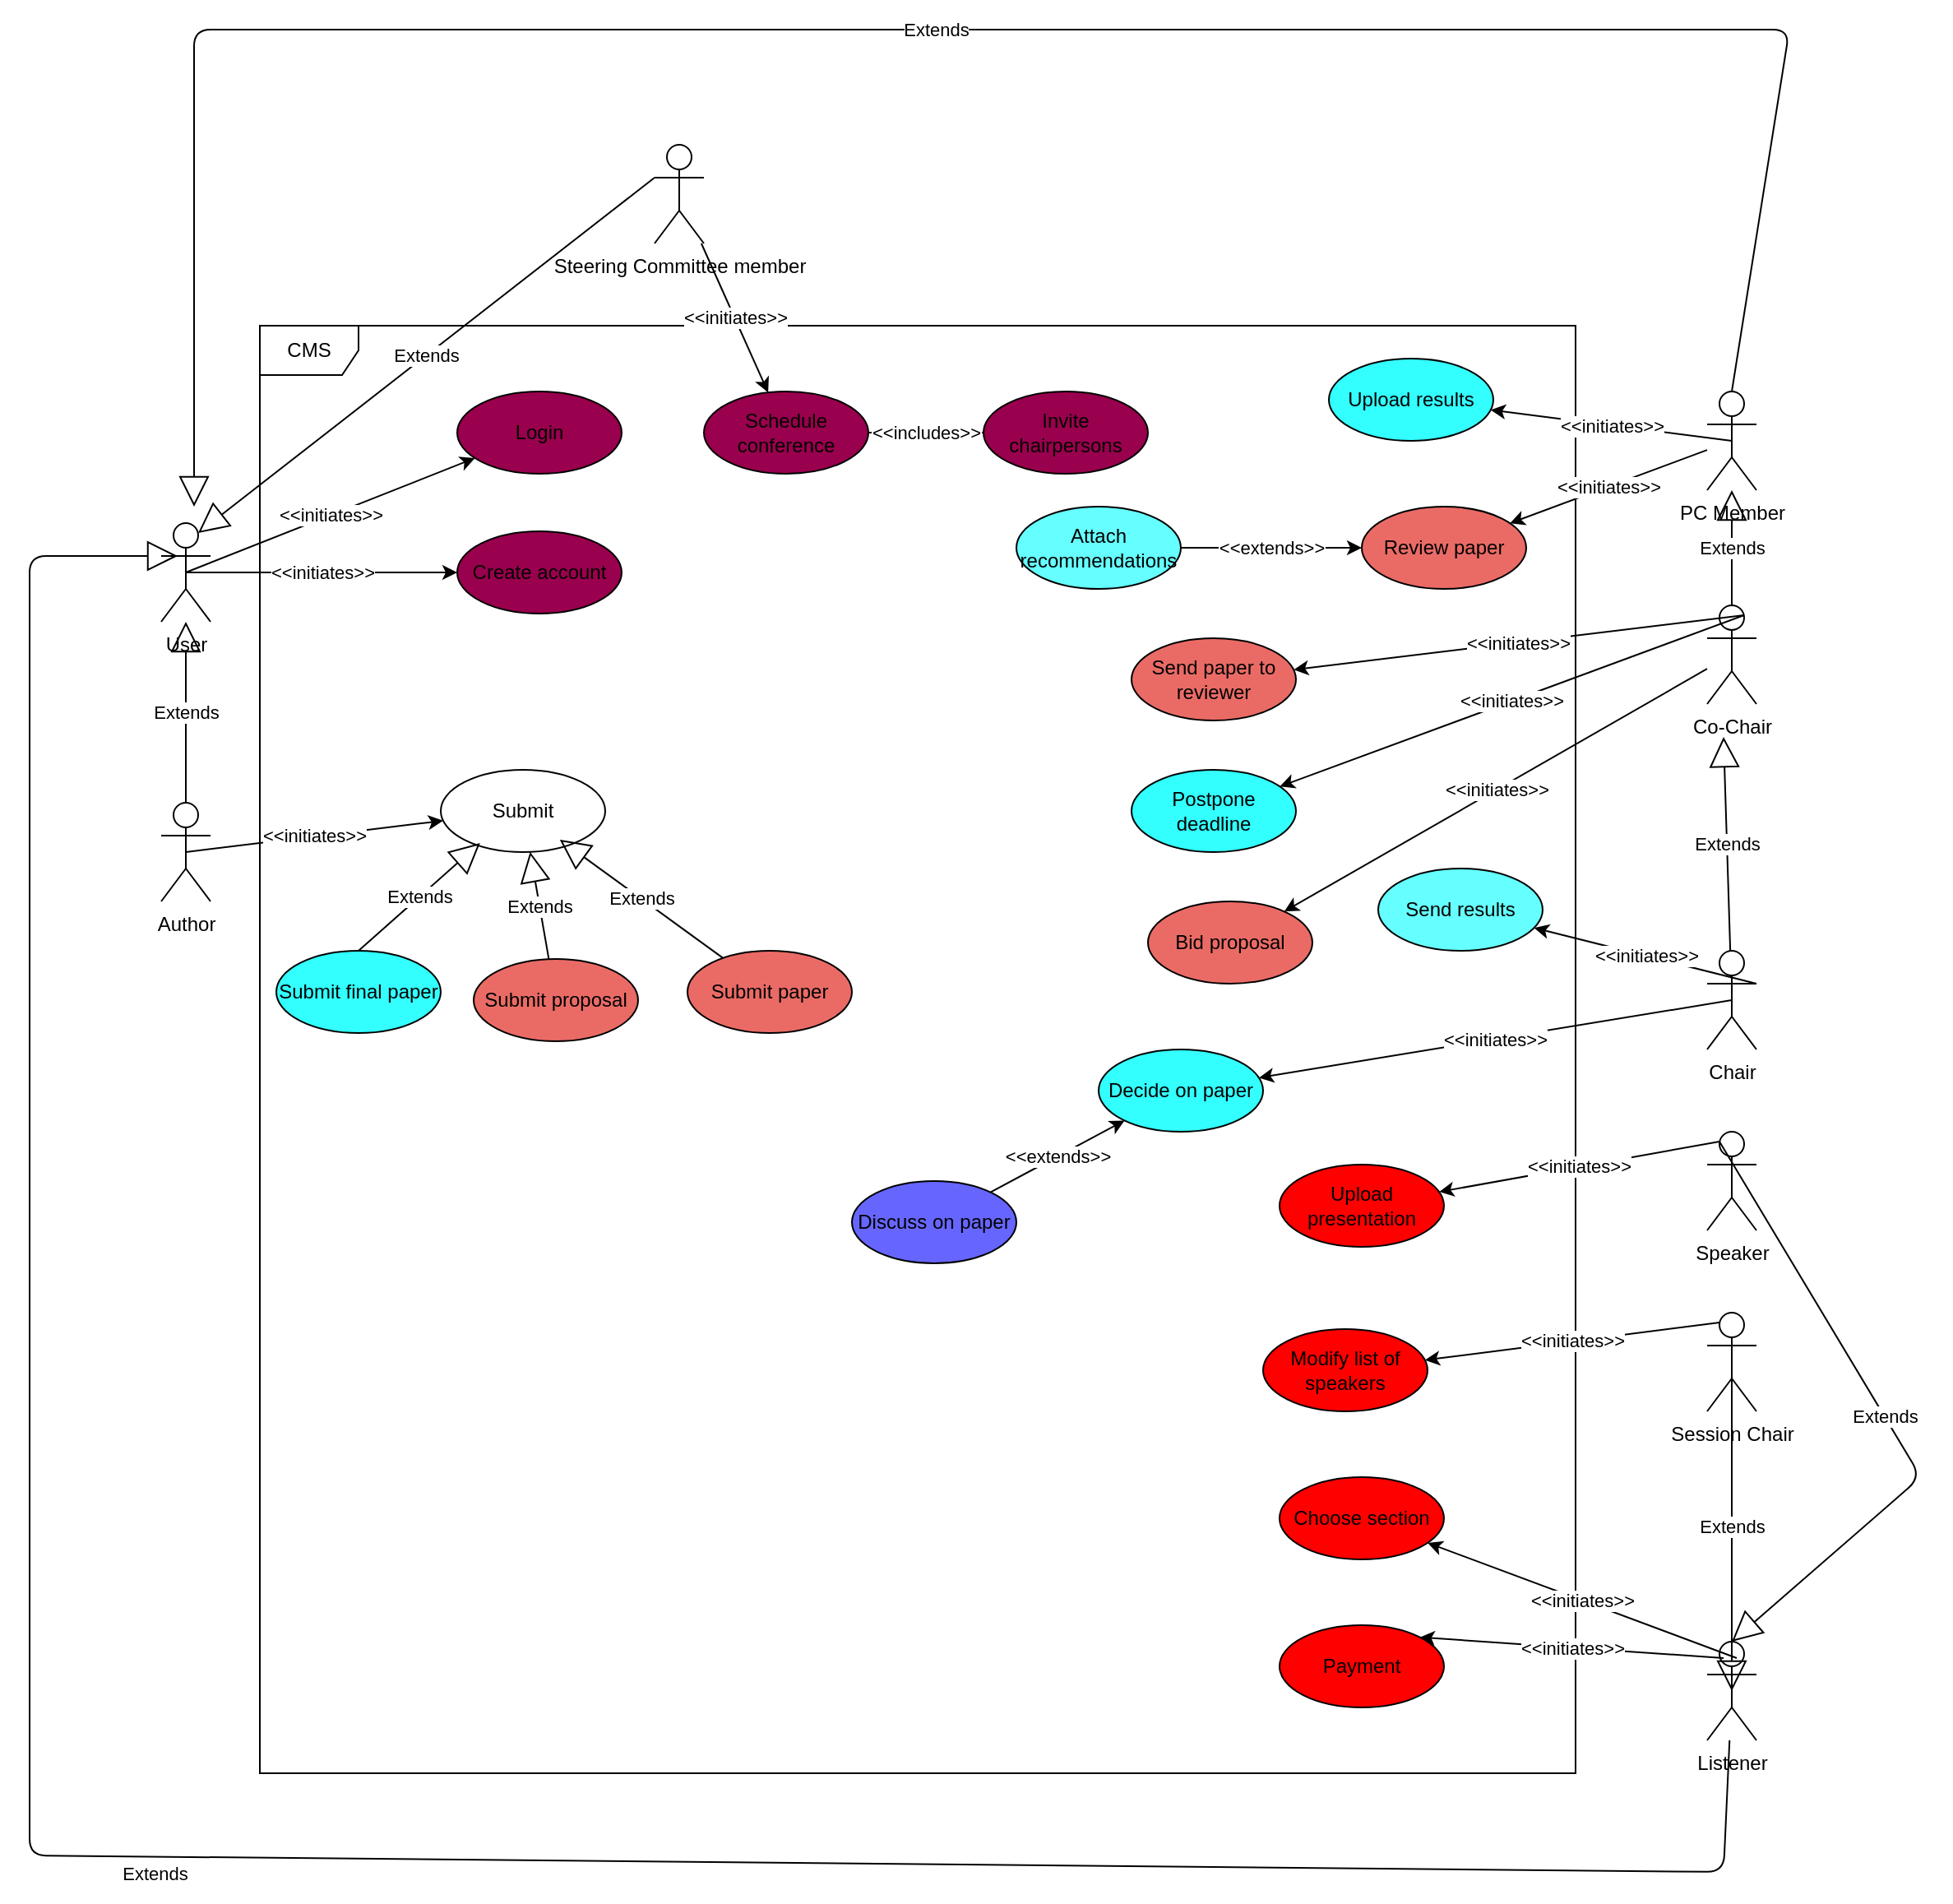 <mxfile version="14.4.3" type="device"><diagram id="87V7nas-VMuGj7SSXqak" name="Page-1"><mxGraphModel dx="2455" dy="2470" grid="1" gridSize="10" guides="1" tooltips="1" connect="1" arrows="1" fold="1" page="1" pageScale="1" pageWidth="850" pageHeight="1100" math="0" shadow="0"><root><mxCell id="0"/><mxCell id="1" parent="0"/><mxCell id="7iGn-WhVSzBobbaZ651C-1" value="CMS" style="shape=umlFrame;whiteSpace=wrap;html=1;" vertex="1" parent="1"><mxGeometry x="230" y="100" width="800" height="880" as="geometry"/></mxCell><mxCell id="7iGn-WhVSzBobbaZ651C-2" value="User&lt;br&gt;" style="shape=umlActor;verticalLabelPosition=bottom;verticalAlign=top;html=1;outlineConnect=0;" vertex="1" parent="1"><mxGeometry x="170" y="220" width="30" height="60" as="geometry"/></mxCell><mxCell id="7iGn-WhVSzBobbaZ651C-3" value="PC Member" style="shape=umlActor;verticalLabelPosition=bottom;verticalAlign=top;html=1;outlineConnect=0;" vertex="1" parent="1"><mxGeometry x="1110" y="140" width="30" height="60" as="geometry"/></mxCell><mxCell id="7iGn-WhVSzBobbaZ651C-4" value="Steering Committee member&lt;br&gt;" style="shape=umlActor;verticalLabelPosition=bottom;verticalAlign=top;html=1;outlineConnect=0;" vertex="1" parent="1"><mxGeometry x="470" y="-10" width="30" height="60" as="geometry"/></mxCell><mxCell id="7iGn-WhVSzBobbaZ651C-9" value="Login" style="ellipse;whiteSpace=wrap;html=1;fillColor=#99004D;" vertex="1" parent="1"><mxGeometry x="350" y="140" width="100" height="50" as="geometry"/></mxCell><mxCell id="7iGn-WhVSzBobbaZ651C-11" value="Schedule conference" style="ellipse;whiteSpace=wrap;html=1;fillColor=#99004D;" vertex="1" parent="1"><mxGeometry x="500" y="140" width="100" height="50" as="geometry"/></mxCell><mxCell id="7iGn-WhVSzBobbaZ651C-12" value="Invite chairpersons" style="ellipse;whiteSpace=wrap;html=1;fillColor=#99004D;" vertex="1" parent="1"><mxGeometry x="670" y="140" width="100" height="50" as="geometry"/></mxCell><mxCell id="7iGn-WhVSzBobbaZ651C-13" value="Submit" style="ellipse;whiteSpace=wrap;html=1;" vertex="1" parent="1"><mxGeometry x="340" y="370" width="100" height="50" as="geometry"/></mxCell><mxCell id="7iGn-WhVSzBobbaZ651C-14" value="Create account" style="ellipse;whiteSpace=wrap;html=1;fillColor=#99004D;" vertex="1" parent="1"><mxGeometry x="350" y="225" width="100" height="50" as="geometry"/></mxCell><mxCell id="7iGn-WhVSzBobbaZ651C-20" value="&amp;lt;&amp;lt;initiates&amp;gt;&amp;gt;" style="endArrow=classic;html=1;exitX=0.5;exitY=0.5;exitDx=0;exitDy=0;exitPerimeter=0;" edge="1" parent="1" source="7iGn-WhVSzBobbaZ651C-2" target="7iGn-WhVSzBobbaZ651C-9"><mxGeometry width="50" height="50" relative="1" as="geometry"><mxPoint x="520" y="560" as="sourcePoint"/><mxPoint x="570" y="510" as="targetPoint"/></mxGeometry></mxCell><mxCell id="7iGn-WhVSzBobbaZ651C-21" value="&amp;lt;&amp;lt;initiates&amp;gt;&amp;gt;" style="endArrow=classic;html=1;exitX=0.5;exitY=0.5;exitDx=0;exitDy=0;exitPerimeter=0;" edge="1" parent="1" source="7iGn-WhVSzBobbaZ651C-2" target="7iGn-WhVSzBobbaZ651C-14"><mxGeometry width="50" height="50" relative="1" as="geometry"><mxPoint x="205" y="220" as="sourcePoint"/><mxPoint x="361.356" y="200.783" as="targetPoint"/></mxGeometry></mxCell><mxCell id="7iGn-WhVSzBobbaZ651C-23" value="Extends" style="endArrow=block;endSize=16;endFill=0;html=1;exitX=0;exitY=0.333;exitDx=0;exitDy=0;exitPerimeter=0;entryX=0.75;entryY=0.1;entryDx=0;entryDy=0;entryPerimeter=0;" edge="1" parent="1" source="7iGn-WhVSzBobbaZ651C-4" target="7iGn-WhVSzBobbaZ651C-2"><mxGeometry width="160" relative="1" as="geometry"><mxPoint x="470" y="530" as="sourcePoint"/><mxPoint x="190" y="150" as="targetPoint"/></mxGeometry></mxCell><mxCell id="7iGn-WhVSzBobbaZ651C-24" value="&amp;lt;&amp;lt;initiates&amp;gt;&amp;gt;" style="endArrow=classic;html=1;" edge="1" parent="1" source="7iGn-WhVSzBobbaZ651C-4" target="7iGn-WhVSzBobbaZ651C-11"><mxGeometry width="50" height="50" relative="1" as="geometry"><mxPoint x="205" y="220" as="sourcePoint"/><mxPoint x="367.737" y="271.641" as="targetPoint"/></mxGeometry></mxCell><mxCell id="7iGn-WhVSzBobbaZ651C-25" value="&amp;lt;&amp;lt;includes&amp;gt;&amp;gt;" style="endArrow=classic;html=1;" edge="1" parent="1" source="7iGn-WhVSzBobbaZ651C-11" target="7iGn-WhVSzBobbaZ651C-12"><mxGeometry width="50" height="50" relative="1" as="geometry"><mxPoint x="130" y="360.771" as="sourcePoint"/><mxPoint x="360.229" y="372.611" as="targetPoint"/></mxGeometry></mxCell><mxCell id="7iGn-WhVSzBobbaZ651C-26" value="Co-Chair" style="shape=umlActor;verticalLabelPosition=bottom;verticalAlign=top;html=1;outlineConnect=0;fillColor=none;" vertex="1" parent="1"><mxGeometry x="1110" y="270" width="30" height="60" as="geometry"/></mxCell><mxCell id="7iGn-WhVSzBobbaZ651C-27" value="Chair" style="shape=umlActor;verticalLabelPosition=bottom;verticalAlign=top;html=1;outlineConnect=0;fillColor=none;" vertex="1" parent="1"><mxGeometry x="1110" y="480" width="30" height="60" as="geometry"/></mxCell><mxCell id="7iGn-WhVSzBobbaZ651C-34" value="Extends" style="endArrow=block;endSize=16;endFill=0;html=1;exitX=0.5;exitY=0;exitDx=0;exitDy=0;exitPerimeter=0;" edge="1" parent="1" source="7iGn-WhVSzBobbaZ651C-26" target="7iGn-WhVSzBobbaZ651C-3"><mxGeometry width="160" relative="1" as="geometry"><mxPoint x="1300" y="250" as="sourcePoint"/><mxPoint x="1460" y="250" as="targetPoint"/></mxGeometry></mxCell><mxCell id="7iGn-WhVSzBobbaZ651C-35" value="Extends" style="endArrow=block;endSize=16;endFill=0;html=1;" edge="1" parent="1" source="7iGn-WhVSzBobbaZ651C-27"><mxGeometry width="160" relative="1" as="geometry"><mxPoint x="1300" y="250" as="sourcePoint"/><mxPoint x="1120" y="350" as="targetPoint"/></mxGeometry></mxCell><mxCell id="7iGn-WhVSzBobbaZ651C-36" value="Author" style="shape=umlActor;verticalLabelPosition=bottom;verticalAlign=top;html=1;outlineConnect=0;fillColor=none;" vertex="1" parent="1"><mxGeometry x="170" y="390" width="30" height="60" as="geometry"/></mxCell><mxCell id="7iGn-WhVSzBobbaZ651C-39" value="Review paper" style="ellipse;whiteSpace=wrap;html=1;fillColor=#EA6B66;" vertex="1" parent="1"><mxGeometry x="900" y="210" width="100" height="50" as="geometry"/></mxCell><mxCell id="7iGn-WhVSzBobbaZ651C-40" value="Submit paper" style="ellipse;whiteSpace=wrap;html=1;fillColor=#EA6B66;" vertex="1" parent="1"><mxGeometry x="490" y="480" width="100" height="50" as="geometry"/></mxCell><mxCell id="7iGn-WhVSzBobbaZ651C-41" value="Submit proposal" style="ellipse;whiteSpace=wrap;html=1;fillColor=#EA6B66;" vertex="1" parent="1"><mxGeometry x="360" y="485" width="100" height="50" as="geometry"/></mxCell><mxCell id="7iGn-WhVSzBobbaZ651C-42" value="Extends" style="endArrow=block;endSize=16;endFill=0;html=1;" edge="1" parent="1" source="7iGn-WhVSzBobbaZ651C-41" target="7iGn-WhVSzBobbaZ651C-13"><mxGeometry width="160" relative="1" as="geometry"><mxPoint x="150" y="485" as="sourcePoint"/><mxPoint x="372" y="417" as="targetPoint"/></mxGeometry></mxCell><mxCell id="7iGn-WhVSzBobbaZ651C-43" value="Extends" style="endArrow=block;endSize=16;endFill=0;html=1;entryX=0.724;entryY=0.849;entryDx=0;entryDy=0;entryPerimeter=0;" edge="1" parent="1" source="7iGn-WhVSzBobbaZ651C-40" target="7iGn-WhVSzBobbaZ651C-13"><mxGeometry width="160" relative="1" as="geometry"><mxPoint x="387.949" y="496.666" as="sourcePoint"/><mxPoint x="442.4" y="426.7" as="targetPoint"/></mxGeometry></mxCell><mxCell id="7iGn-WhVSzBobbaZ651C-44" value="&amp;lt;&amp;lt;initiates&amp;gt;&amp;gt;" style="endArrow=classic;html=1;exitX=0.5;exitY=0.5;exitDx=0;exitDy=0;exitPerimeter=0;" edge="1" parent="1" source="7iGn-WhVSzBobbaZ651C-36" target="7iGn-WhVSzBobbaZ651C-13"><mxGeometry width="50" height="50" relative="1" as="geometry"><mxPoint x="508.465" y="60" as="sourcePoint"/><mxPoint x="910" y="430" as="targetPoint"/></mxGeometry></mxCell><mxCell id="7iGn-WhVSzBobbaZ651C-45" value="Postpone deadline" style="ellipse;whiteSpace=wrap;html=1;fillColor=#33FFFF;" vertex="1" parent="1"><mxGeometry x="760" y="370" width="100" height="50" as="geometry"/></mxCell><mxCell id="7iGn-WhVSzBobbaZ651C-46" value="Decide on paper" style="ellipse;whiteSpace=wrap;html=1;fillColor=#33FFFF;" vertex="1" parent="1"><mxGeometry x="740" y="540" width="100" height="50" as="geometry"/></mxCell><mxCell id="7iGn-WhVSzBobbaZ651C-47" value="Submit final paper" style="ellipse;whiteSpace=wrap;html=1;fillColor=#33FFFF;" vertex="1" parent="1"><mxGeometry x="240" y="480" width="100" height="50" as="geometry"/></mxCell><mxCell id="7iGn-WhVSzBobbaZ651C-48" value="Extends" style="endArrow=block;endSize=16;endFill=0;html=1;entryX=0.239;entryY=0.891;entryDx=0;entryDy=0;entryPerimeter=0;exitX=0.5;exitY=0;exitDx=0;exitDy=0;" edge="1" parent="1" source="7iGn-WhVSzBobbaZ651C-47" target="7iGn-WhVSzBobbaZ651C-13"><mxGeometry width="160" relative="1" as="geometry"><mxPoint x="398.163" y="495.017" as="sourcePoint"/><mxPoint x="392.4" y="421.7" as="targetPoint"/></mxGeometry></mxCell><mxCell id="7iGn-WhVSzBobbaZ651C-50" value="&amp;lt;&amp;lt;initiates&amp;gt;&amp;gt;" style="endArrow=classic;html=1;" edge="1" parent="1" source="7iGn-WhVSzBobbaZ651C-3" target="7iGn-WhVSzBobbaZ651C-39"><mxGeometry width="50" height="50" relative="1" as="geometry"><mxPoint x="508.465" y="60" as="sourcePoint"/><mxPoint x="549.128" y="150.598" as="targetPoint"/></mxGeometry></mxCell><mxCell id="7iGn-WhVSzBobbaZ651C-51" value="&amp;lt;&amp;lt;initiates&amp;gt;&amp;gt;" style="endArrow=classic;html=1;exitX=0.75;exitY=0.1;exitDx=0;exitDy=0;exitPerimeter=0;" edge="1" parent="1" source="7iGn-WhVSzBobbaZ651C-26" target="7iGn-WhVSzBobbaZ651C-45"><mxGeometry width="50" height="50" relative="1" as="geometry"><mxPoint x="200" y="441.54" as="sourcePoint"/><mxPoint x="380.96" y="460.125" as="targetPoint"/></mxGeometry></mxCell><mxCell id="7iGn-WhVSzBobbaZ651C-52" value="Upload results" style="ellipse;whiteSpace=wrap;html=1;fillColor=#33FFFF;" vertex="1" parent="1"><mxGeometry x="880" y="120" width="100" height="50" as="geometry"/></mxCell><mxCell id="7iGn-WhVSzBobbaZ651C-53" value="Send results" style="ellipse;whiteSpace=wrap;html=1;fillColor=#66FFFF;" vertex="1" parent="1"><mxGeometry x="910" y="430" width="100" height="50" as="geometry"/></mxCell><mxCell id="7iGn-WhVSzBobbaZ651C-54" value="Bid proposal&lt;br&gt;" style="ellipse;whiteSpace=wrap;html=1;fillColor=#EA6B66;" vertex="1" parent="1"><mxGeometry x="770" y="450" width="100" height="50" as="geometry"/></mxCell><mxCell id="7iGn-WhVSzBobbaZ651C-55" value="Send paper to reviewer" style="ellipse;whiteSpace=wrap;html=1;fillColor=#EA6B66;" vertex="1" parent="1"><mxGeometry x="760" y="290" width="100" height="50" as="geometry"/></mxCell><mxCell id="7iGn-WhVSzBobbaZ651C-56" value="&amp;lt;&amp;lt;initiates&amp;gt;&amp;gt;" style="endArrow=classic;html=1;exitX=0.75;exitY=0.1;exitDx=0;exitDy=0;exitPerimeter=0;" edge="1" parent="1" source="7iGn-WhVSzBobbaZ651C-26" target="7iGn-WhVSzBobbaZ651C-55"><mxGeometry width="50" height="50" relative="1" as="geometry"><mxPoint x="192.5" y="546" as="sourcePoint"/><mxPoint x="325.338" y="663.253" as="targetPoint"/></mxGeometry></mxCell><mxCell id="7iGn-WhVSzBobbaZ651C-59" value="&amp;lt;&amp;lt;initiates&amp;gt;&amp;gt;" style="endArrow=classic;html=1;" edge="1" parent="1" source="7iGn-WhVSzBobbaZ651C-26" target="7iGn-WhVSzBobbaZ651C-54"><mxGeometry width="50" height="50" relative="1" as="geometry"><mxPoint x="192.5" y="546" as="sourcePoint"/><mxPoint x="374.645" y="637.322" as="targetPoint"/></mxGeometry></mxCell><mxCell id="7iGn-WhVSzBobbaZ651C-61" value="&amp;lt;&amp;lt;initiates&amp;gt;&amp;gt;" style="endArrow=classic;html=1;exitX=0.5;exitY=0.5;exitDx=0;exitDy=0;exitPerimeter=0;" edge="1" parent="1" source="7iGn-WhVSzBobbaZ651C-3" target="7iGn-WhVSzBobbaZ651C-52"><mxGeometry width="50" height="50" relative="1" as="geometry"><mxPoint x="200" y="440.347" as="sourcePoint"/><mxPoint x="360.036" y="444.045" as="targetPoint"/></mxGeometry></mxCell><mxCell id="7iGn-WhVSzBobbaZ651C-62" value="&amp;lt;&amp;lt;initiates&amp;gt;&amp;gt;" style="endArrow=classic;html=1;exitX=1;exitY=0.333;exitDx=0;exitDy=0;exitPerimeter=0;" edge="1" parent="1" source="7iGn-WhVSzBobbaZ651C-27" target="7iGn-WhVSzBobbaZ651C-53"><mxGeometry width="50" height="50" relative="1" as="geometry"><mxPoint x="200" y="578.337" as="sourcePoint"/><mxPoint x="376.505" y="676.439" as="targetPoint"/></mxGeometry></mxCell><mxCell id="7iGn-WhVSzBobbaZ651C-63" value="&amp;lt;&amp;lt;initiates&amp;gt;&amp;gt;" style="endArrow=classic;html=1;exitX=0.5;exitY=0.5;exitDx=0;exitDy=0;exitPerimeter=0;" edge="1" parent="1" source="7iGn-WhVSzBobbaZ651C-27" target="7iGn-WhVSzBobbaZ651C-46"><mxGeometry width="50" height="50" relative="1" as="geometry"><mxPoint x="200" y="770" as="sourcePoint"/><mxPoint x="360.042" y="766.02" as="targetPoint"/></mxGeometry></mxCell><mxCell id="7iGn-WhVSzBobbaZ651C-64" value="Choose section" style="ellipse;whiteSpace=wrap;html=1;fillColor=#FF0000;" vertex="1" parent="1"><mxGeometry x="850" y="800" width="100" height="50" as="geometry"/></mxCell><mxCell id="7iGn-WhVSzBobbaZ651C-65" value="Modify list of speakers" style="ellipse;whiteSpace=wrap;html=1;fillColor=#FF0000;" vertex="1" parent="1"><mxGeometry x="840" y="710" width="100" height="50" as="geometry"/></mxCell><mxCell id="7iGn-WhVSzBobbaZ651C-66" value="Attach recommendations" style="ellipse;whiteSpace=wrap;html=1;fillColor=#66FFFF;" vertex="1" parent="1"><mxGeometry x="690" y="210" width="100" height="50" as="geometry"/></mxCell><mxCell id="7iGn-WhVSzBobbaZ651C-67" value="&amp;lt;&amp;lt;extends&amp;gt;&amp;gt;" style="endArrow=classic;html=1;" edge="1" parent="1" source="7iGn-WhVSzBobbaZ651C-66" target="7iGn-WhVSzBobbaZ651C-39"><mxGeometry width="50" height="50" relative="1" as="geometry"><mxPoint x="640" y="520" as="sourcePoint"/><mxPoint x="690" y="470" as="targetPoint"/></mxGeometry></mxCell><mxCell id="7iGn-WhVSzBobbaZ651C-68" value="Listener" style="shape=umlActor;verticalLabelPosition=bottom;verticalAlign=top;html=1;outlineConnect=0;fillColor=none;" vertex="1" parent="1"><mxGeometry x="1110" y="900" width="30" height="60" as="geometry"/></mxCell><mxCell id="7iGn-WhVSzBobbaZ651C-69" value="Extends" style="endArrow=block;endSize=16;endFill=0;html=1;" edge="1" parent="1" source="7iGn-WhVSzBobbaZ651C-68"><mxGeometry x="0.039" y="10" width="160" relative="1" as="geometry"><mxPoint x="590" y="640" as="sourcePoint"/><mxPoint x="180" y="240" as="targetPoint"/><Array as="points"><mxPoint x="1120" y="1040"/><mxPoint x="90" y="1030"/><mxPoint x="90" y="240"/></Array><mxPoint as="offset"/></mxGeometry></mxCell><mxCell id="7iGn-WhVSzBobbaZ651C-71" value="Session Chair" style="shape=umlActor;verticalLabelPosition=bottom;verticalAlign=top;html=1;outlineConnect=0;fillColor=none;" vertex="1" parent="1"><mxGeometry x="1110" y="700" width="30" height="60" as="geometry"/></mxCell><mxCell id="7iGn-WhVSzBobbaZ651C-72" value="Speaker" style="shape=umlActor;verticalLabelPosition=bottom;verticalAlign=top;html=1;outlineConnect=0;fillColor=none;" vertex="1" parent="1"><mxGeometry x="1110" y="590" width="30" height="60" as="geometry"/></mxCell><mxCell id="7iGn-WhVSzBobbaZ651C-74" value="Extends" style="endArrow=block;endSize=16;endFill=0;html=1;exitX=0.5;exitY=0.5;exitDx=0;exitDy=0;exitPerimeter=0;entryX=0.5;entryY=0.5;entryDx=0;entryDy=0;entryPerimeter=0;" edge="1" parent="1" source="7iGn-WhVSzBobbaZ651C-71" target="7iGn-WhVSzBobbaZ651C-68"><mxGeometry width="160" relative="1" as="geometry"><mxPoint x="1130" y="460" as="sourcePoint"/><mxPoint x="1240" y="820" as="targetPoint"/></mxGeometry></mxCell><mxCell id="7iGn-WhVSzBobbaZ651C-75" value="Upload presentation" style="ellipse;whiteSpace=wrap;html=1;fillColor=#FF0000;" vertex="1" parent="1"><mxGeometry x="850" y="610" width="100" height="50" as="geometry"/></mxCell><mxCell id="7iGn-WhVSzBobbaZ651C-140" value="Extends" style="endArrow=block;endSize=16;endFill=0;html=1;exitX=0.5;exitY=0;exitDx=0;exitDy=0;exitPerimeter=0;" edge="1" parent="1" source="7iGn-WhVSzBobbaZ651C-36" target="7iGn-WhVSzBobbaZ651C-2"><mxGeometry width="160" relative="1" as="geometry"><mxPoint x="630" y="630" as="sourcePoint"/><mxPoint x="790" y="630" as="targetPoint"/></mxGeometry></mxCell><mxCell id="7iGn-WhVSzBobbaZ651C-142" value="Extends" style="endArrow=block;endSize=16;endFill=0;html=1;exitX=0.5;exitY=0;exitDx=0;exitDy=0;exitPerimeter=0;" edge="1" parent="1" source="7iGn-WhVSzBobbaZ651C-3"><mxGeometry width="160" relative="1" as="geometry"><mxPoint x="630" y="330" as="sourcePoint"/><mxPoint x="190" y="210" as="targetPoint"/><Array as="points"><mxPoint x="1160" y="-80"/><mxPoint x="190" y="-80"/></Array></mxGeometry></mxCell><mxCell id="7iGn-WhVSzBobbaZ651C-143" value="Extends" style="endArrow=block;endSize=16;endFill=0;html=1;entryX=0.5;entryY=0;entryDx=0;entryDy=0;entryPerimeter=0;exitX=0.25;exitY=0.1;exitDx=0;exitDy=0;exitPerimeter=0;" edge="1" parent="1" source="7iGn-WhVSzBobbaZ651C-72" target="7iGn-WhVSzBobbaZ651C-68"><mxGeometry width="160" relative="1" as="geometry"><mxPoint x="730" y="660" as="sourcePoint"/><mxPoint x="890" y="660" as="targetPoint"/><Array as="points"><mxPoint x="1240" y="800"/></Array></mxGeometry></mxCell><mxCell id="7iGn-WhVSzBobbaZ651C-147" value="Discuss on paper" style="ellipse;whiteSpace=wrap;html=1;fillColor=#6666FF;" vertex="1" parent="1"><mxGeometry x="590" y="620" width="100" height="50" as="geometry"/></mxCell><mxCell id="7iGn-WhVSzBobbaZ651C-148" value="Payment" style="ellipse;whiteSpace=wrap;html=1;fillColor=#FF0000;" vertex="1" parent="1"><mxGeometry x="850" y="890" width="100" height="50" as="geometry"/></mxCell><mxCell id="7iGn-WhVSzBobbaZ651C-150" value="&amp;lt;&amp;lt;initiates&amp;gt;&amp;gt;" style="endArrow=classic;html=1;exitX=0.25;exitY=0.1;exitDx=0;exitDy=0;exitPerimeter=0;" edge="1" parent="1" source="7iGn-WhVSzBobbaZ651C-72" target="7iGn-WhVSzBobbaZ651C-75"><mxGeometry width="50" height="50" relative="1" as="geometry"><mxPoint x="1120" y="521.389" as="sourcePoint"/><mxPoint x="1019.261" y="530.716" as="targetPoint"/></mxGeometry></mxCell><mxCell id="7iGn-WhVSzBobbaZ651C-151" value="&amp;lt;&amp;lt;initiates&amp;gt;&amp;gt;" style="endArrow=classic;html=1;exitX=0.25;exitY=0.1;exitDx=0;exitDy=0;exitPerimeter=0;" edge="1" parent="1" source="7iGn-WhVSzBobbaZ651C-71" target="7iGn-WhVSzBobbaZ651C-65"><mxGeometry width="50" height="50" relative="1" as="geometry"><mxPoint x="1127.5" y="606" as="sourcePoint"/><mxPoint x="958.927" y="624.85" as="targetPoint"/></mxGeometry></mxCell><mxCell id="7iGn-WhVSzBobbaZ651C-152" value="&amp;lt;&amp;lt;initiates&amp;gt;&amp;gt;" style="endArrow=classic;html=1;" edge="1" parent="1" target="7iGn-WhVSzBobbaZ651C-64"><mxGeometry width="50" height="50" relative="1" as="geometry"><mxPoint x="1128" y="910" as="sourcePoint"/><mxPoint x="966.856" y="746.275" as="targetPoint"/></mxGeometry></mxCell><mxCell id="7iGn-WhVSzBobbaZ651C-153" value="&amp;lt;&amp;lt;initiates&amp;gt;&amp;gt;" style="endArrow=classic;html=1;entryX=1;entryY=0;entryDx=0;entryDy=0;" edge="1" parent="1" target="7iGn-WhVSzBobbaZ651C-148"><mxGeometry width="50" height="50" relative="1" as="geometry"><mxPoint x="1120" y="910" as="sourcePoint"/><mxPoint x="950.151" y="849.899" as="targetPoint"/></mxGeometry></mxCell><mxCell id="7iGn-WhVSzBobbaZ651C-155" value="&amp;lt;&amp;lt;extends&amp;gt;&amp;gt;" style="endArrow=classic;html=1;" edge="1" parent="1" source="7iGn-WhVSzBobbaZ651C-147" target="7iGn-WhVSzBobbaZ651C-46"><mxGeometry width="50" height="50" relative="1" as="geometry"><mxPoint x="800" y="245" as="sourcePoint"/><mxPoint x="910" y="245" as="targetPoint"/></mxGeometry></mxCell></root></mxGraphModel></diagram></mxfile>